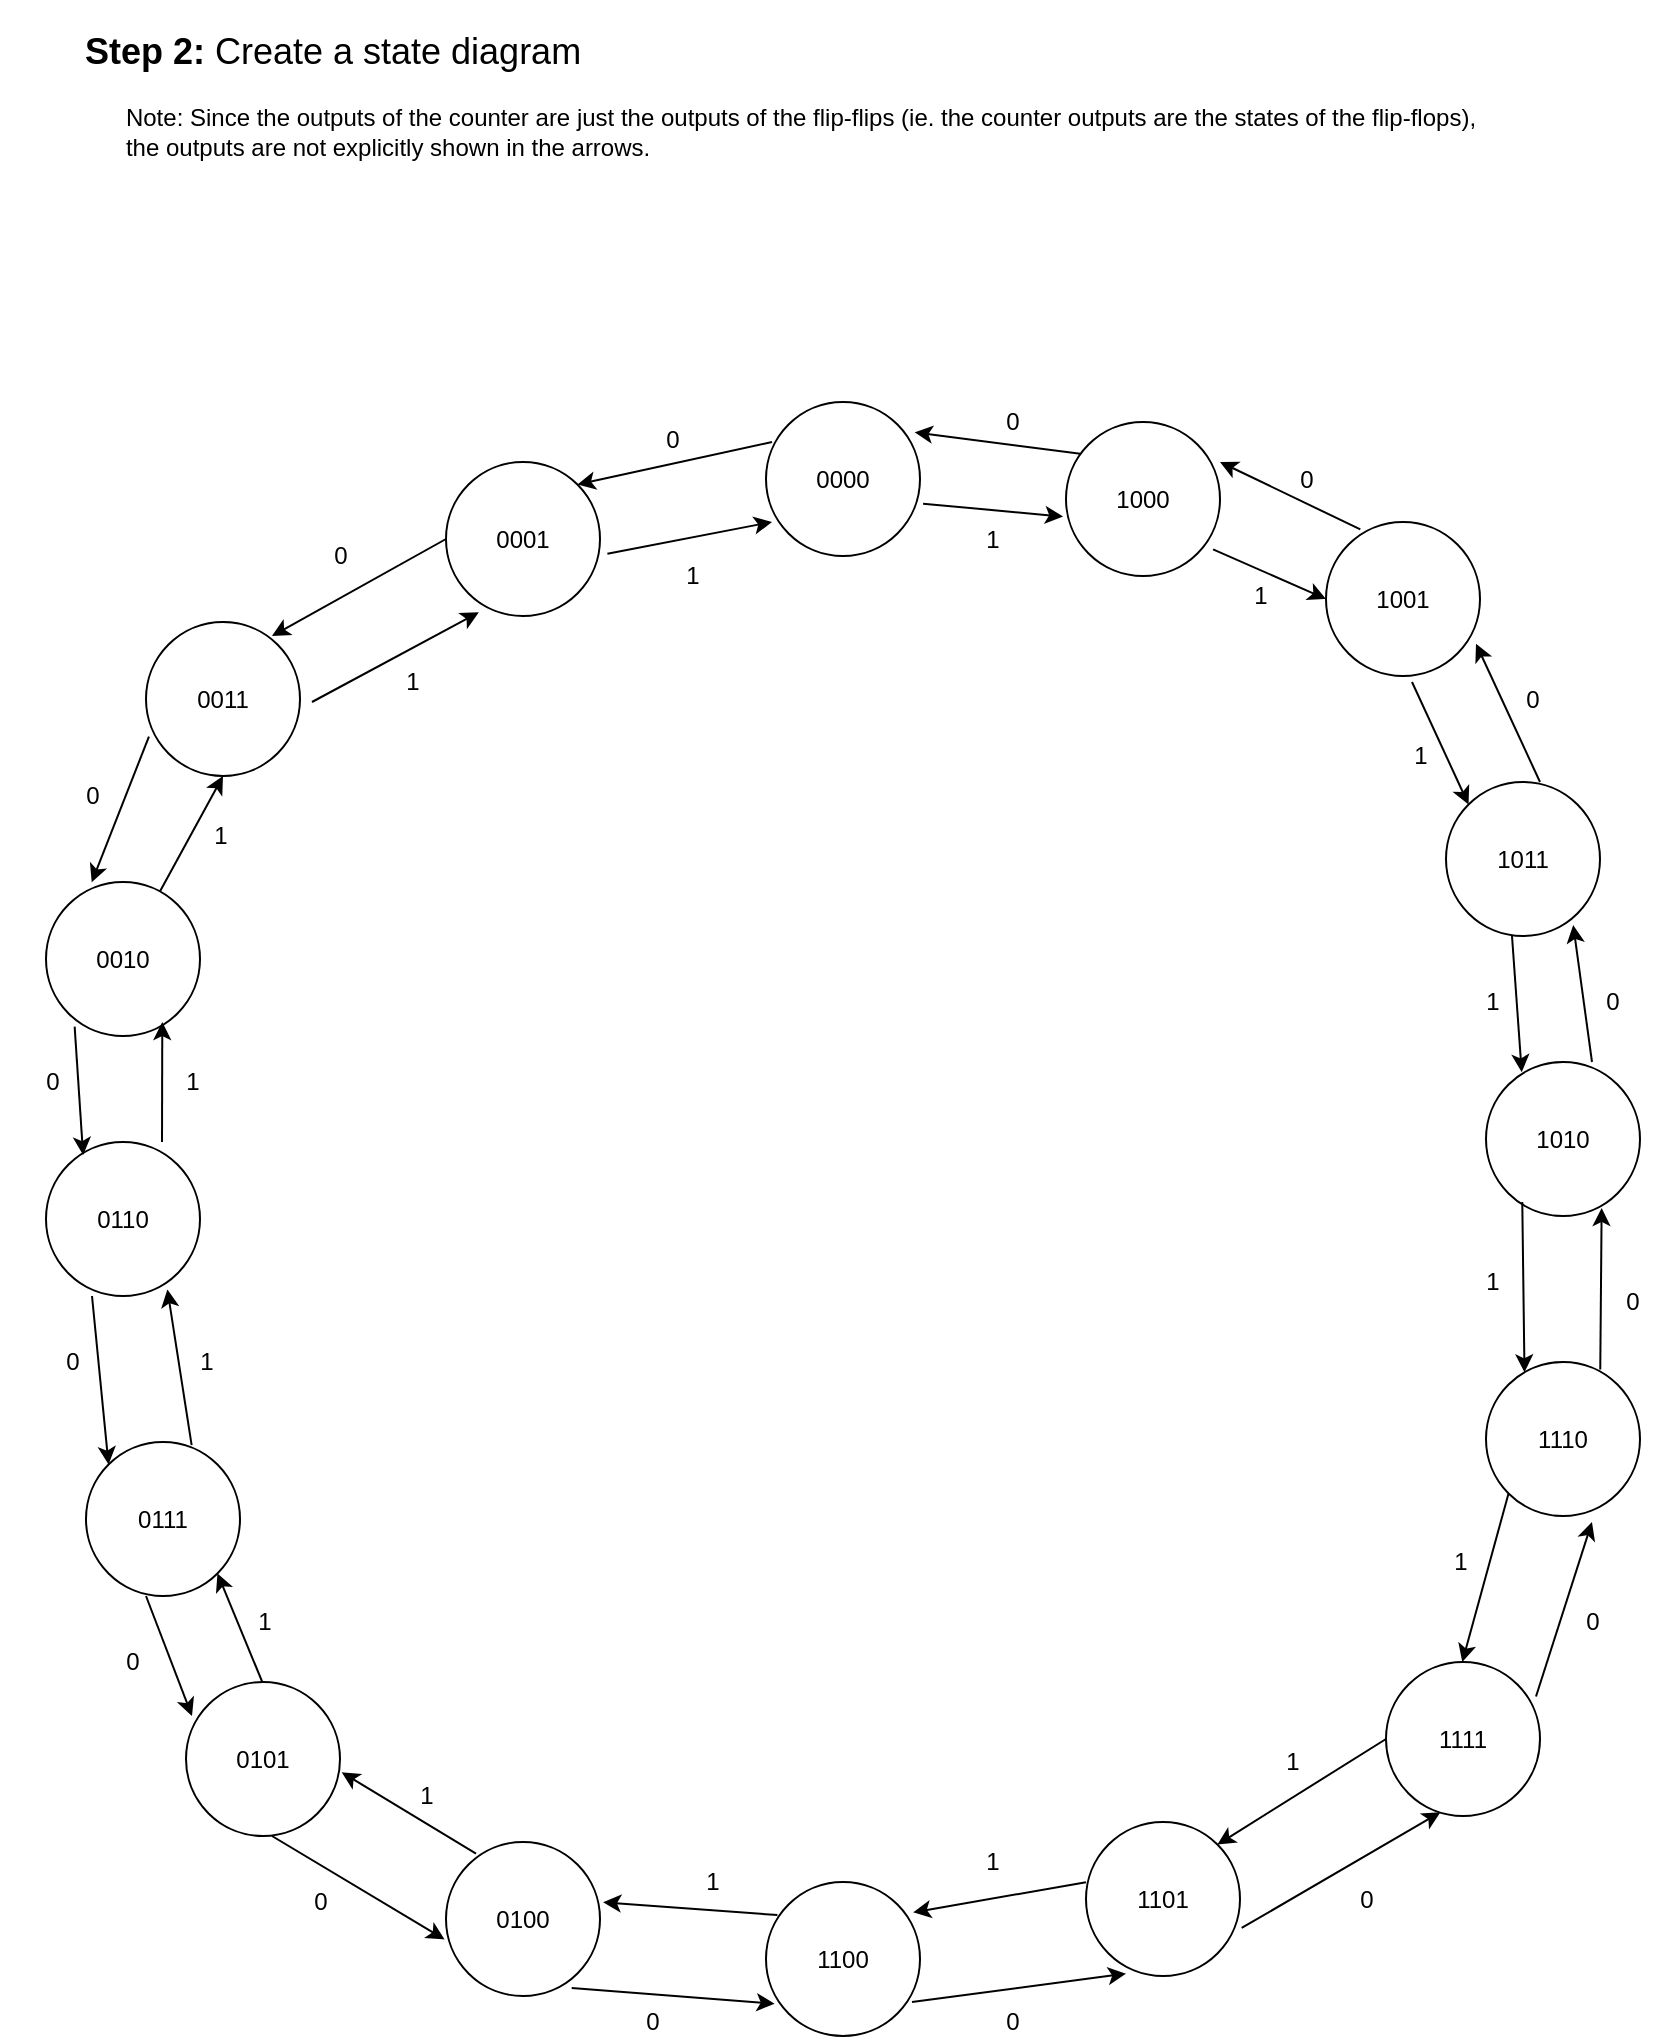 <mxfile version="12.7.3" type="device"><diagram id="Q8AaNbAIRX83rKvBl-Cd" name="Page-1"><mxGraphModel dx="1320" dy="498" grid="1" gridSize="10" guides="1" tooltips="1" connect="1" arrows="1" fold="1" page="1" pageScale="1" pageWidth="850" pageHeight="1100" math="0" shadow="0"><root><mxCell id="0"/><mxCell id="1" parent="0"/><mxCell id="ziXgUrDm3Up_jfNewGpS-1" value="0011" style="ellipse;whiteSpace=wrap;html=1;aspect=fixed;" vertex="1" parent="1"><mxGeometry x="77" y="350" width="77" height="77" as="geometry"/></mxCell><mxCell id="ziXgUrDm3Up_jfNewGpS-2" value="0111" style="ellipse;whiteSpace=wrap;html=1;aspect=fixed;" vertex="1" parent="1"><mxGeometry x="47" y="760" width="77" height="77" as="geometry"/></mxCell><mxCell id="ziXgUrDm3Up_jfNewGpS-3" value="1101" style="ellipse;whiteSpace=wrap;html=1;aspect=fixed;" vertex="1" parent="1"><mxGeometry x="547" y="950" width="77" height="77" as="geometry"/></mxCell><mxCell id="ziXgUrDm3Up_jfNewGpS-4" value="1000" style="ellipse;whiteSpace=wrap;html=1;aspect=fixed;" vertex="1" parent="1"><mxGeometry x="537" y="250" width="77" height="77" as="geometry"/></mxCell><mxCell id="ziXgUrDm3Up_jfNewGpS-5" value="0010" style="ellipse;whiteSpace=wrap;html=1;aspect=fixed;" vertex="1" parent="1"><mxGeometry x="27" y="480" width="77" height="77" as="geometry"/></mxCell><mxCell id="ziXgUrDm3Up_jfNewGpS-6" value="1011" style="ellipse;whiteSpace=wrap;html=1;aspect=fixed;" vertex="1" parent="1"><mxGeometry x="727" y="430" width="77" height="77" as="geometry"/></mxCell><mxCell id="ziXgUrDm3Up_jfNewGpS-7" value="0110" style="ellipse;whiteSpace=wrap;html=1;aspect=fixed;" vertex="1" parent="1"><mxGeometry x="27" y="610" width="77" height="77" as="geometry"/></mxCell><mxCell id="ziXgUrDm3Up_jfNewGpS-8" value="0101" style="ellipse;whiteSpace=wrap;html=1;aspect=fixed;" vertex="1" parent="1"><mxGeometry x="97" y="880" width="77" height="77" as="geometry"/></mxCell><mxCell id="ziXgUrDm3Up_jfNewGpS-9" value="1100" style="ellipse;whiteSpace=wrap;html=1;aspect=fixed;" vertex="1" parent="1"><mxGeometry x="387" y="980" width="77" height="77" as="geometry"/></mxCell><mxCell id="ziXgUrDm3Up_jfNewGpS-10" value="1111" style="ellipse;whiteSpace=wrap;html=1;aspect=fixed;" vertex="1" parent="1"><mxGeometry x="697" y="870" width="77" height="77" as="geometry"/></mxCell><mxCell id="ziXgUrDm3Up_jfNewGpS-11" value="1110" style="ellipse;whiteSpace=wrap;html=1;aspect=fixed;" vertex="1" parent="1"><mxGeometry x="747" y="720" width="77" height="77" as="geometry"/></mxCell><mxCell id="ziXgUrDm3Up_jfNewGpS-12" value="1010" style="ellipse;whiteSpace=wrap;html=1;aspect=fixed;" vertex="1" parent="1"><mxGeometry x="747" y="570" width="77" height="77" as="geometry"/></mxCell><mxCell id="ziXgUrDm3Up_jfNewGpS-13" value="1001" style="ellipse;whiteSpace=wrap;html=1;aspect=fixed;" vertex="1" parent="1"><mxGeometry x="667" y="300" width="77" height="77" as="geometry"/></mxCell><mxCell id="ziXgUrDm3Up_jfNewGpS-14" value="0000" style="ellipse;whiteSpace=wrap;html=1;aspect=fixed;" vertex="1" parent="1"><mxGeometry x="387" y="240" width="77" height="77" as="geometry"/></mxCell><mxCell id="ziXgUrDm3Up_jfNewGpS-15" value="0001" style="ellipse;whiteSpace=wrap;html=1;aspect=fixed;" vertex="1" parent="1"><mxGeometry x="227" y="270" width="77" height="77" as="geometry"/></mxCell><mxCell id="ziXgUrDm3Up_jfNewGpS-16" value="0100" style="ellipse;whiteSpace=wrap;html=1;aspect=fixed;" vertex="1" parent="1"><mxGeometry x="227" y="960" width="77" height="77" as="geometry"/></mxCell><mxCell id="ziXgUrDm3Up_jfNewGpS-24" value="" style="endArrow=classic;html=1;exitX=0;exitY=0.5;exitDx=0;exitDy=0;" edge="1" parent="1" source="ziXgUrDm3Up_jfNewGpS-15"><mxGeometry width="50" height="50" relative="1" as="geometry"><mxPoint x="190" y="317" as="sourcePoint"/><mxPoint x="140" y="357" as="targetPoint"/></mxGeometry></mxCell><mxCell id="ziXgUrDm3Up_jfNewGpS-25" value="" style="endArrow=classic;html=1;entryX=0.213;entryY=0.976;entryDx=0;entryDy=0;entryPerimeter=0;" edge="1" parent="1" target="ziXgUrDm3Up_jfNewGpS-15"><mxGeometry width="50" height="50" relative="1" as="geometry"><mxPoint x="160" y="390" as="sourcePoint"/><mxPoint x="234" y="340" as="targetPoint"/></mxGeometry></mxCell><mxCell id="ziXgUrDm3Up_jfNewGpS-26" value="" style="endArrow=classic;html=1;entryX=0.297;entryY=0.002;entryDx=0;entryDy=0;entryPerimeter=0;exitX=0.019;exitY=0.744;exitDx=0;exitDy=0;exitPerimeter=0;" edge="1" parent="1" source="ziXgUrDm3Up_jfNewGpS-1" target="ziXgUrDm3Up_jfNewGpS-5"><mxGeometry width="50" height="50" relative="1" as="geometry"><mxPoint x="77" y="420" as="sourcePoint"/><mxPoint x="27" y="460" as="targetPoint"/></mxGeometry></mxCell><mxCell id="ziXgUrDm3Up_jfNewGpS-27" value="" style="endArrow=classic;html=1;entryX=0.5;entryY=1;entryDx=0;entryDy=0;" edge="1" parent="1" source="ziXgUrDm3Up_jfNewGpS-5" target="ziXgUrDm3Up_jfNewGpS-1"><mxGeometry width="50" height="50" relative="1" as="geometry"><mxPoint x="80" y="490" as="sourcePoint"/><mxPoint x="140" y="440" as="targetPoint"/></mxGeometry></mxCell><mxCell id="ziXgUrDm3Up_jfNewGpS-28" value="0" style="text;html=1;align=center;verticalAlign=middle;resizable=0;points=[];autosize=1;" vertex="1" parent="1"><mxGeometry x="164" y="307" width="20" height="20" as="geometry"/></mxCell><mxCell id="ziXgUrDm3Up_jfNewGpS-29" value="" style="endArrow=classic;html=1;exitX=0.186;exitY=0.939;exitDx=0;exitDy=0;exitPerimeter=0;entryX=0.241;entryY=0.085;entryDx=0;entryDy=0;entryPerimeter=0;" edge="1" parent="1" source="ziXgUrDm3Up_jfNewGpS-5" target="ziXgUrDm3Up_jfNewGpS-7"><mxGeometry width="50" height="50" relative="1" as="geometry"><mxPoint x="47" y="570" as="sourcePoint"/><mxPoint x="-3" y="610" as="targetPoint"/></mxGeometry></mxCell><mxCell id="ziXgUrDm3Up_jfNewGpS-31" value="" style="endArrow=classic;html=1;" edge="1" parent="1"><mxGeometry width="50" height="50" relative="1" as="geometry"><mxPoint x="85" y="610" as="sourcePoint"/><mxPoint x="85.14" y="550" as="targetPoint"/></mxGeometry></mxCell><mxCell id="ziXgUrDm3Up_jfNewGpS-32" value="" style="endArrow=classic;html=1;entryX=0;entryY=0;entryDx=0;entryDy=0;" edge="1" parent="1" target="ziXgUrDm3Up_jfNewGpS-2"><mxGeometry width="50" height="50" relative="1" as="geometry"><mxPoint x="50" y="687" as="sourcePoint"/><mxPoint x="50" y="747" as="targetPoint"/></mxGeometry></mxCell><mxCell id="ziXgUrDm3Up_jfNewGpS-33" value="" style="endArrow=classic;html=1;entryX=0.788;entryY=0.957;entryDx=0;entryDy=0;entryPerimeter=0;exitX=0.686;exitY=0.02;exitDx=0;exitDy=0;exitPerimeter=0;" edge="1" parent="1" source="ziXgUrDm3Up_jfNewGpS-2" target="ziXgUrDm3Up_jfNewGpS-7"><mxGeometry width="50" height="50" relative="1" as="geometry"><mxPoint x="115.14" y="757" as="sourcePoint"/><mxPoint x="115.14" y="700" as="targetPoint"/></mxGeometry></mxCell><mxCell id="ziXgUrDm3Up_jfNewGpS-35" value="" style="endArrow=classic;html=1;exitX=0.074;exitY=0.215;exitDx=0;exitDy=0;exitPerimeter=0;entryX=1.02;entryY=0.391;entryDx=0;entryDy=0;entryPerimeter=0;" edge="1" parent="1" source="ziXgUrDm3Up_jfNewGpS-9" target="ziXgUrDm3Up_jfNewGpS-16"><mxGeometry width="50" height="50" relative="1" as="geometry"><mxPoint x="330" y="920" as="sourcePoint"/><mxPoint x="330" y="980" as="targetPoint"/></mxGeometry></mxCell><mxCell id="ziXgUrDm3Up_jfNewGpS-36" value="" style="endArrow=classic;html=1;exitX=0;exitY=0.5;exitDx=0;exitDy=0;entryX=1;entryY=0;entryDx=0;entryDy=0;" edge="1" parent="1" source="ziXgUrDm3Up_jfNewGpS-10" target="ziXgUrDm3Up_jfNewGpS-3"><mxGeometry width="50" height="50" relative="1" as="geometry"><mxPoint x="630" y="887" as="sourcePoint"/><mxPoint x="630" y="947" as="targetPoint"/></mxGeometry></mxCell><mxCell id="ziXgUrDm3Up_jfNewGpS-37" value="" style="endArrow=classic;html=1;exitX=0;exitY=0.391;exitDx=0;exitDy=0;exitPerimeter=0;entryX=0.955;entryY=0.197;entryDx=0;entryDy=0;entryPerimeter=0;" edge="1" parent="1" source="ziXgUrDm3Up_jfNewGpS-3" target="ziXgUrDm3Up_jfNewGpS-9"><mxGeometry width="50" height="50" relative="1" as="geometry"><mxPoint x="480" y="930" as="sourcePoint"/><mxPoint x="480" y="990" as="targetPoint"/></mxGeometry></mxCell><mxCell id="ziXgUrDm3Up_jfNewGpS-38" value="" style="endArrow=classic;html=1;entryX=-0.009;entryY=0.633;entryDx=0;entryDy=0;entryPerimeter=0;" edge="1" parent="1" target="ziXgUrDm3Up_jfNewGpS-16"><mxGeometry width="50" height="50" relative="1" as="geometry"><mxPoint x="140" y="957" as="sourcePoint"/><mxPoint x="140" y="1017" as="targetPoint"/></mxGeometry></mxCell><mxCell id="ziXgUrDm3Up_jfNewGpS-39" value="" style="endArrow=classic;html=1;entryX=0.039;entryY=0.221;entryDx=0;entryDy=0;entryPerimeter=0;" edge="1" parent="1" target="ziXgUrDm3Up_jfNewGpS-8"><mxGeometry width="50" height="50" relative="1" as="geometry"><mxPoint x="77" y="837" as="sourcePoint"/><mxPoint x="77" y="897" as="targetPoint"/></mxGeometry></mxCell><mxCell id="ziXgUrDm3Up_jfNewGpS-40" value="" style="endArrow=classic;html=1;exitX=0.816;exitY=0.948;exitDx=0;exitDy=0;exitPerimeter=0;entryX=0.056;entryY=0.79;entryDx=0;entryDy=0;entryPerimeter=0;" edge="1" parent="1" source="ziXgUrDm3Up_jfNewGpS-16" target="ziXgUrDm3Up_jfNewGpS-9"><mxGeometry width="50" height="50" relative="1" as="geometry"><mxPoint x="304" y="980" as="sourcePoint"/><mxPoint x="398" y="987" as="targetPoint"/></mxGeometry></mxCell><mxCell id="ziXgUrDm3Up_jfNewGpS-41" value="" style="endArrow=classic;html=1;entryX=0.26;entryY=0.985;entryDx=0;entryDy=0;entryPerimeter=0;exitX=0.948;exitY=0.779;exitDx=0;exitDy=0;exitPerimeter=0;" edge="1" parent="1" source="ziXgUrDm3Up_jfNewGpS-9" target="ziXgUrDm3Up_jfNewGpS-3"><mxGeometry width="50" height="50" relative="1" as="geometry"><mxPoint x="500" y="1067" as="sourcePoint"/><mxPoint x="500" y="1010" as="targetPoint"/></mxGeometry></mxCell><mxCell id="ziXgUrDm3Up_jfNewGpS-42" value="" style="endArrow=classic;html=1;entryX=1.011;entryY=0.586;entryDx=0;entryDy=0;entryPerimeter=0;exitX=0.195;exitY=0.076;exitDx=0;exitDy=0;exitPerimeter=0;" edge="1" parent="1" source="ziXgUrDm3Up_jfNewGpS-16" target="ziXgUrDm3Up_jfNewGpS-8"><mxGeometry width="50" height="50" relative="1" as="geometry"><mxPoint x="220" y="960" as="sourcePoint"/><mxPoint x="220" y="903" as="targetPoint"/></mxGeometry></mxCell><mxCell id="ziXgUrDm3Up_jfNewGpS-43" value="" style="endArrow=classic;html=1;entryX=1;entryY=1;entryDx=0;entryDy=0;" edge="1" parent="1" target="ziXgUrDm3Up_jfNewGpS-2"><mxGeometry width="50" height="50" relative="1" as="geometry"><mxPoint x="135.14" y="880" as="sourcePoint"/><mxPoint x="135.14" y="823" as="targetPoint"/></mxGeometry></mxCell><mxCell id="ziXgUrDm3Up_jfNewGpS-44" value="" style="endArrow=classic;html=1;entryX=0.353;entryY=0.976;entryDx=0;entryDy=0;entryPerimeter=0;exitX=1.011;exitY=0.688;exitDx=0;exitDy=0;exitPerimeter=0;" edge="1" parent="1" source="ziXgUrDm3Up_jfNewGpS-3" target="ziXgUrDm3Up_jfNewGpS-10"><mxGeometry width="50" height="50" relative="1" as="geometry"><mxPoint x="670" y="1017" as="sourcePoint"/><mxPoint x="670" y="960" as="targetPoint"/></mxGeometry></mxCell><mxCell id="ziXgUrDm3Up_jfNewGpS-45" value="" style="endArrow=classic;html=1;entryX=0;entryY=0;entryDx=0;entryDy=0;" edge="1" parent="1" target="ziXgUrDm3Up_jfNewGpS-6"><mxGeometry width="50" height="50" relative="1" as="geometry"><mxPoint x="710" y="380" as="sourcePoint"/><mxPoint x="697" y="440" as="targetPoint"/></mxGeometry></mxCell><mxCell id="ziXgUrDm3Up_jfNewGpS-46" value="" style="endArrow=classic;html=1;entryX=0.826;entryY=0.929;entryDx=0;entryDy=0;entryPerimeter=0;" edge="1" parent="1" target="ziXgUrDm3Up_jfNewGpS-6"><mxGeometry width="50" height="50" relative="1" as="geometry"><mxPoint x="800" y="570" as="sourcePoint"/><mxPoint x="800" y="513" as="targetPoint"/></mxGeometry></mxCell><mxCell id="ziXgUrDm3Up_jfNewGpS-47" value="" style="endArrow=classic;html=1;entryX=0.232;entryY=0.067;entryDx=0;entryDy=0;entryPerimeter=0;" edge="1" parent="1" target="ziXgUrDm3Up_jfNewGpS-12"><mxGeometry width="50" height="50" relative="1" as="geometry"><mxPoint x="760" y="507" as="sourcePoint"/><mxPoint x="760" y="567" as="targetPoint"/></mxGeometry></mxCell><mxCell id="ziXgUrDm3Up_jfNewGpS-48" value="" style="endArrow=classic;html=1;entryX=0.751;entryY=0.948;entryDx=0;entryDy=0;entryPerimeter=0;exitX=0.742;exitY=0.048;exitDx=0;exitDy=0;exitPerimeter=0;" edge="1" parent="1" source="ziXgUrDm3Up_jfNewGpS-11" target="ziXgUrDm3Up_jfNewGpS-12"><mxGeometry width="50" height="50" relative="1" as="geometry"><mxPoint x="830" y="720" as="sourcePoint"/><mxPoint x="830" y="663" as="targetPoint"/></mxGeometry></mxCell><mxCell id="ziXgUrDm3Up_jfNewGpS-49" value="" style="endArrow=classic;html=1;entryX=0.25;entryY=0.067;entryDx=0;entryDy=0;entryPerimeter=0;" edge="1" parent="1" target="ziXgUrDm3Up_jfNewGpS-11"><mxGeometry width="50" height="50" relative="1" as="geometry"><mxPoint x="765.14" y="640" as="sourcePoint"/><mxPoint x="765.14" y="700" as="targetPoint"/></mxGeometry></mxCell><mxCell id="ziXgUrDm3Up_jfNewGpS-50" value="" style="endArrow=classic;html=1;exitX=0.974;exitY=0.224;exitDx=0;exitDy=0;exitPerimeter=0;entryX=0.688;entryY=1.039;entryDx=0;entryDy=0;entryPerimeter=0;" edge="1" parent="1" source="ziXgUrDm3Up_jfNewGpS-10" target="ziXgUrDm3Up_jfNewGpS-11"><mxGeometry width="50" height="50" relative="1" as="geometry"><mxPoint x="800" y="880" as="sourcePoint"/><mxPoint x="800" y="823" as="targetPoint"/></mxGeometry></mxCell><mxCell id="ziXgUrDm3Up_jfNewGpS-51" value="" style="endArrow=classic;html=1;exitX=0;exitY=1;exitDx=0;exitDy=0;" edge="1" parent="1" source="ziXgUrDm3Up_jfNewGpS-11"><mxGeometry width="50" height="50" relative="1" as="geometry"><mxPoint x="735.14" y="810" as="sourcePoint"/><mxPoint x="735.14" y="870" as="targetPoint"/></mxGeometry></mxCell><mxCell id="ziXgUrDm3Up_jfNewGpS-52" value="" style="endArrow=classic;html=1;entryX=0.974;entryY=0.79;entryDx=0;entryDy=0;entryPerimeter=0;" edge="1" parent="1" target="ziXgUrDm3Up_jfNewGpS-13"><mxGeometry width="50" height="50" relative="1" as="geometry"><mxPoint x="774" y="430" as="sourcePoint"/><mxPoint x="774" y="373" as="targetPoint"/></mxGeometry></mxCell><mxCell id="ziXgUrDm3Up_jfNewGpS-53" value="" style="endArrow=classic;html=1;entryX=0.039;entryY=0.779;entryDx=0;entryDy=0;entryPerimeter=0;exitX=1.048;exitY=0.596;exitDx=0;exitDy=0;exitPerimeter=0;" edge="1" parent="1" source="ziXgUrDm3Up_jfNewGpS-15" target="ziXgUrDm3Up_jfNewGpS-14"><mxGeometry width="50" height="50" relative="1" as="geometry"><mxPoint x="304" y="363.5" as="sourcePoint"/><mxPoint x="364" y="313.5" as="targetPoint"/></mxGeometry></mxCell><mxCell id="ziXgUrDm3Up_jfNewGpS-54" value="" style="endArrow=classic;html=1;exitX=0.039;exitY=0.26;exitDx=0;exitDy=0;exitPerimeter=0;entryX=1;entryY=0;entryDx=0;entryDy=0;" edge="1" parent="1" source="ziXgUrDm3Up_jfNewGpS-14" target="ziXgUrDm3Up_jfNewGpS-15"><mxGeometry width="50" height="50" relative="1" as="geometry"><mxPoint x="354" y="220" as="sourcePoint"/><mxPoint x="304" y="260" as="targetPoint"/></mxGeometry></mxCell><mxCell id="ziXgUrDm3Up_jfNewGpS-55" value="" style="endArrow=classic;html=1;entryX=-0.019;entryY=0.614;entryDx=0;entryDy=0;entryPerimeter=0;exitX=1.02;exitY=0.66;exitDx=0;exitDy=0;exitPerimeter=0;" edge="1" parent="1" source="ziXgUrDm3Up_jfNewGpS-14" target="ziXgUrDm3Up_jfNewGpS-4"><mxGeometry width="50" height="50" relative="1" as="geometry"><mxPoint x="450" y="333.5" as="sourcePoint"/><mxPoint x="510" y="283.5" as="targetPoint"/></mxGeometry></mxCell><mxCell id="ziXgUrDm3Up_jfNewGpS-56" value="" style="endArrow=classic;html=1;exitX=0.093;exitY=0.206;exitDx=0;exitDy=0;exitPerimeter=0;entryX=0.965;entryY=0.197;entryDx=0;entryDy=0;entryPerimeter=0;" edge="1" parent="1" source="ziXgUrDm3Up_jfNewGpS-4" target="ziXgUrDm3Up_jfNewGpS-14"><mxGeometry width="50" height="50" relative="1" as="geometry"><mxPoint x="514" y="220" as="sourcePoint"/><mxPoint x="464" y="260" as="targetPoint"/></mxGeometry></mxCell><mxCell id="ziXgUrDm3Up_jfNewGpS-58" value="" style="endArrow=classic;html=1;exitX=0.223;exitY=0.048;exitDx=0;exitDy=0;exitPerimeter=0;" edge="1" parent="1" source="ziXgUrDm3Up_jfNewGpS-13"><mxGeometry width="50" height="50" relative="1" as="geometry"><mxPoint x="664" y="230" as="sourcePoint"/><mxPoint x="614" y="270" as="targetPoint"/></mxGeometry></mxCell><mxCell id="ziXgUrDm3Up_jfNewGpS-59" value="" style="endArrow=classic;html=1;entryX=0;entryY=0.5;entryDx=0;entryDy=0;exitX=0.955;exitY=0.827;exitDx=0;exitDy=0;exitPerimeter=0;" edge="1" parent="1" source="ziXgUrDm3Up_jfNewGpS-4" target="ziXgUrDm3Up_jfNewGpS-13"><mxGeometry width="50" height="50" relative="1" as="geometry"><mxPoint x="570" y="377" as="sourcePoint"/><mxPoint x="630" y="327" as="targetPoint"/></mxGeometry></mxCell><mxCell id="ziXgUrDm3Up_jfNewGpS-60" value="0" style="text;html=1;align=center;verticalAlign=middle;resizable=0;points=[];autosize=1;" vertex="1" parent="1"><mxGeometry x="40" y="427" width="20" height="20" as="geometry"/></mxCell><mxCell id="ziXgUrDm3Up_jfNewGpS-61" value="1" style="text;html=1;align=center;verticalAlign=middle;resizable=0;points=[];autosize=1;" vertex="1" parent="1"><mxGeometry x="200" y="370" width="20" height="20" as="geometry"/></mxCell><mxCell id="ziXgUrDm3Up_jfNewGpS-62" value="0" style="text;html=1;align=center;verticalAlign=middle;resizable=0;points=[];autosize=1;" vertex="1" parent="1"><mxGeometry x="20" y="570" width="20" height="20" as="geometry"/></mxCell><mxCell id="ziXgUrDm3Up_jfNewGpS-63" value="0" style="text;html=1;align=center;verticalAlign=middle;resizable=0;points=[];autosize=1;" vertex="1" parent="1"><mxGeometry x="30" y="710" width="20" height="20" as="geometry"/></mxCell><mxCell id="ziXgUrDm3Up_jfNewGpS-64" value="0" style="text;html=1;align=center;verticalAlign=middle;resizable=0;points=[];autosize=1;" vertex="1" parent="1"><mxGeometry x="60" y="860" width="20" height="20" as="geometry"/></mxCell><mxCell id="ziXgUrDm3Up_jfNewGpS-65" value="0" style="text;html=1;align=center;verticalAlign=middle;resizable=0;points=[];autosize=1;" vertex="1" parent="1"><mxGeometry x="154" y="980" width="20" height="20" as="geometry"/></mxCell><mxCell id="ziXgUrDm3Up_jfNewGpS-66" value="0" style="text;html=1;align=center;verticalAlign=middle;resizable=0;points=[];autosize=1;" vertex="1" parent="1"><mxGeometry x="320" y="1040" width="20" height="20" as="geometry"/></mxCell><mxCell id="ziXgUrDm3Up_jfNewGpS-67" value="0" style="text;html=1;align=center;verticalAlign=middle;resizable=0;points=[];autosize=1;" vertex="1" parent="1"><mxGeometry x="500" y="1040" width="20" height="20" as="geometry"/></mxCell><mxCell id="ziXgUrDm3Up_jfNewGpS-68" value="0" style="text;html=1;align=center;verticalAlign=middle;resizable=0;points=[];autosize=1;" vertex="1" parent="1"><mxGeometry x="677" y="978.5" width="20" height="20" as="geometry"/></mxCell><mxCell id="ziXgUrDm3Up_jfNewGpS-69" value="0" style="text;html=1;align=center;verticalAlign=middle;resizable=0;points=[];autosize=1;" vertex="1" parent="1"><mxGeometry x="790" y="840" width="20" height="20" as="geometry"/></mxCell><mxCell id="ziXgUrDm3Up_jfNewGpS-70" value="0" style="text;html=1;align=center;verticalAlign=middle;resizable=0;points=[];autosize=1;" vertex="1" parent="1"><mxGeometry x="810" y="680" width="20" height="20" as="geometry"/></mxCell><mxCell id="ziXgUrDm3Up_jfNewGpS-71" value="0" style="text;html=1;align=center;verticalAlign=middle;resizable=0;points=[];autosize=1;" vertex="1" parent="1"><mxGeometry x="800" y="530" width="20" height="20" as="geometry"/></mxCell><mxCell id="ziXgUrDm3Up_jfNewGpS-72" value="0" style="text;html=1;align=center;verticalAlign=middle;resizable=0;points=[];autosize=1;" vertex="1" parent="1"><mxGeometry x="760" y="378.5" width="20" height="20" as="geometry"/></mxCell><mxCell id="ziXgUrDm3Up_jfNewGpS-73" value="0" style="text;html=1;align=center;verticalAlign=middle;resizable=0;points=[];autosize=1;" vertex="1" parent="1"><mxGeometry x="647" y="268.5" width="20" height="20" as="geometry"/></mxCell><mxCell id="ziXgUrDm3Up_jfNewGpS-74" value="0" style="text;html=1;align=center;verticalAlign=middle;resizable=0;points=[];autosize=1;" vertex="1" parent="1"><mxGeometry x="500" y="240" width="20" height="20" as="geometry"/></mxCell><mxCell id="ziXgUrDm3Up_jfNewGpS-75" value="0" style="text;html=1;align=center;verticalAlign=middle;resizable=0;points=[];autosize=1;" vertex="1" parent="1"><mxGeometry x="330" y="248.5" width="20" height="20" as="geometry"/></mxCell><mxCell id="ziXgUrDm3Up_jfNewGpS-76" value="1" style="text;html=1;align=center;verticalAlign=middle;resizable=0;points=[];autosize=1;" vertex="1" parent="1"><mxGeometry x="340" y="317" width="20" height="20" as="geometry"/></mxCell><mxCell id="ziXgUrDm3Up_jfNewGpS-77" value="1" style="text;html=1;align=center;verticalAlign=middle;resizable=0;points=[];autosize=1;" vertex="1" parent="1"><mxGeometry x="490" y="298.5" width="20" height="20" as="geometry"/></mxCell><mxCell id="ziXgUrDm3Up_jfNewGpS-78" value="1" style="text;html=1;align=center;verticalAlign=middle;resizable=0;points=[];autosize=1;" vertex="1" parent="1"><mxGeometry x="624" y="327" width="20" height="20" as="geometry"/></mxCell><mxCell id="ziXgUrDm3Up_jfNewGpS-79" value="1" style="text;html=1;align=center;verticalAlign=middle;resizable=0;points=[];autosize=1;" vertex="1" parent="1"><mxGeometry x="104" y="447" width="20" height="20" as="geometry"/></mxCell><mxCell id="ziXgUrDm3Up_jfNewGpS-80" value="1" style="text;html=1;align=center;verticalAlign=middle;resizable=0;points=[];autosize=1;" vertex="1" parent="1"><mxGeometry x="90" y="570" width="20" height="20" as="geometry"/></mxCell><mxCell id="ziXgUrDm3Up_jfNewGpS-81" value="1" style="text;html=1;align=center;verticalAlign=middle;resizable=0;points=[];autosize=1;" vertex="1" parent="1"><mxGeometry x="97" y="710" width="20" height="20" as="geometry"/></mxCell><mxCell id="ziXgUrDm3Up_jfNewGpS-82" value="1" style="text;html=1;align=center;verticalAlign=middle;resizable=0;points=[];autosize=1;" vertex="1" parent="1"><mxGeometry x="125.5" y="840" width="20" height="20" as="geometry"/></mxCell><mxCell id="ziXgUrDm3Up_jfNewGpS-83" value="1" style="text;html=1;align=center;verticalAlign=middle;resizable=0;points=[];autosize=1;" vertex="1" parent="1"><mxGeometry x="207" y="927" width="20" height="20" as="geometry"/></mxCell><mxCell id="ziXgUrDm3Up_jfNewGpS-84" value="1" style="text;html=1;align=center;verticalAlign=middle;resizable=0;points=[];autosize=1;" vertex="1" parent="1"><mxGeometry x="350" y="970" width="20" height="20" as="geometry"/></mxCell><mxCell id="ziXgUrDm3Up_jfNewGpS-85" value="1" style="text;html=1;align=center;verticalAlign=middle;resizable=0;points=[];autosize=1;" vertex="1" parent="1"><mxGeometry x="490" y="960" width="20" height="20" as="geometry"/></mxCell><mxCell id="ziXgUrDm3Up_jfNewGpS-86" value="1" style="text;html=1;align=center;verticalAlign=middle;resizable=0;points=[];autosize=1;" vertex="1" parent="1"><mxGeometry x="640" y="910" width="20" height="20" as="geometry"/></mxCell><mxCell id="ziXgUrDm3Up_jfNewGpS-87" value="1" style="text;html=1;align=center;verticalAlign=middle;resizable=0;points=[];autosize=1;" vertex="1" parent="1"><mxGeometry x="724" y="810" width="20" height="20" as="geometry"/></mxCell><mxCell id="ziXgUrDm3Up_jfNewGpS-88" value="1" style="text;html=1;align=center;verticalAlign=middle;resizable=0;points=[];autosize=1;" vertex="1" parent="1"><mxGeometry x="740" y="670" width="20" height="20" as="geometry"/></mxCell><mxCell id="ziXgUrDm3Up_jfNewGpS-89" value="1" style="text;html=1;align=center;verticalAlign=middle;resizable=0;points=[];autosize=1;" vertex="1" parent="1"><mxGeometry x="740" y="530" width="20" height="20" as="geometry"/></mxCell><mxCell id="ziXgUrDm3Up_jfNewGpS-90" value="1" style="text;html=1;align=center;verticalAlign=middle;resizable=0;points=[];autosize=1;" vertex="1" parent="1"><mxGeometry x="704" y="407" width="20" height="20" as="geometry"/></mxCell><mxCell id="ziXgUrDm3Up_jfNewGpS-91" value="&lt;h2&gt;&lt;b&gt;Step 2:&lt;/b&gt; &lt;span style=&quot;font-weight: normal&quot;&gt;Create a state diagram&lt;/span&gt;&lt;/h2&gt;" style="text;html=1;align=center;verticalAlign=middle;resizable=0;points=[];autosize=1;" vertex="1" parent="1"><mxGeometry x="20" y="40" width="300" height="50" as="geometry"/></mxCell><mxCell id="ziXgUrDm3Up_jfNewGpS-92" value="&lt;div&gt;Note: Since the outputs of the counter are just the outputs of the flip-flips (ie. the counter outputs are the states of the flip-flops),&lt;/div&gt;&lt;div align=&quot;left&quot;&gt;the outputs are not explicitly shown in the arrows.&lt;br&gt;&lt;/div&gt;" style="text;html=1;align=center;verticalAlign=middle;resizable=0;points=[];autosize=1;" vertex="1" parent="1"><mxGeometry x="4" y="90" width="800" height="30" as="geometry"/></mxCell></root></mxGraphModel></diagram></mxfile>